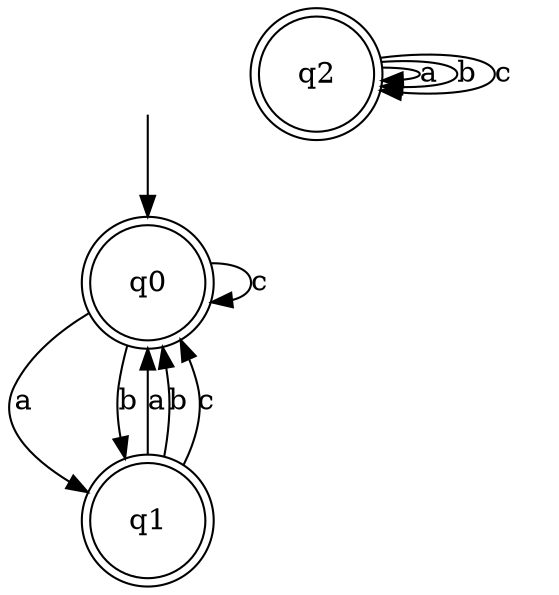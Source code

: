 digraph Automaton {

_nil [style = invis, label=<<TABLE BORDER="0" CELLBORDER="" CELLSPACING="0"><TR><TD>_nil</TD></TR></TABLE>>];

q0 [shape = doublecircle, label=<<TABLE BORDER="0" CELLBORDER="0" CELLSPACING="0"><TR><TD>q0</TD></TR></TABLE>>];

q2 [shape = doublecircle, label=<<TABLE BORDER="0" CELLBORDER="0" CELLSPACING="0"><TR><TD>q2</TD></TR></TABLE>>];

q1 [shape = doublecircle, label=<<TABLE BORDER="0" CELLBORDER="0" CELLSPACING="0"><TR><TD>q1</TD></TR></TABLE>>];

q0->q0 [label="c"];

_nil -> q0 [];

q2->q2 [label="a"];

q2->q2 [label="b"];

q2->q2 [label="c"];

q1->q0 [label="a"];

q1->q0 [label="b"];

q1->q0 [label="c"];

q0->q1 [label="a"];

q0->q1 [label="b"];

}
